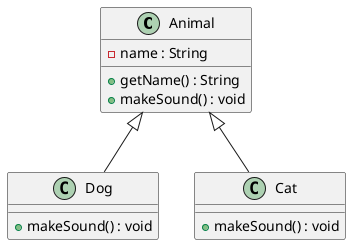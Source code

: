 @startuml Animals
class Animal {
  -name : String
  +getName() : String
  +makeSound() : void
}

class Dog {
  +makeSound() : void
}

class Cat {
  +makeSound() : void
}

Animal <|-- Dog
Animal <|-- Cat
@enduml
